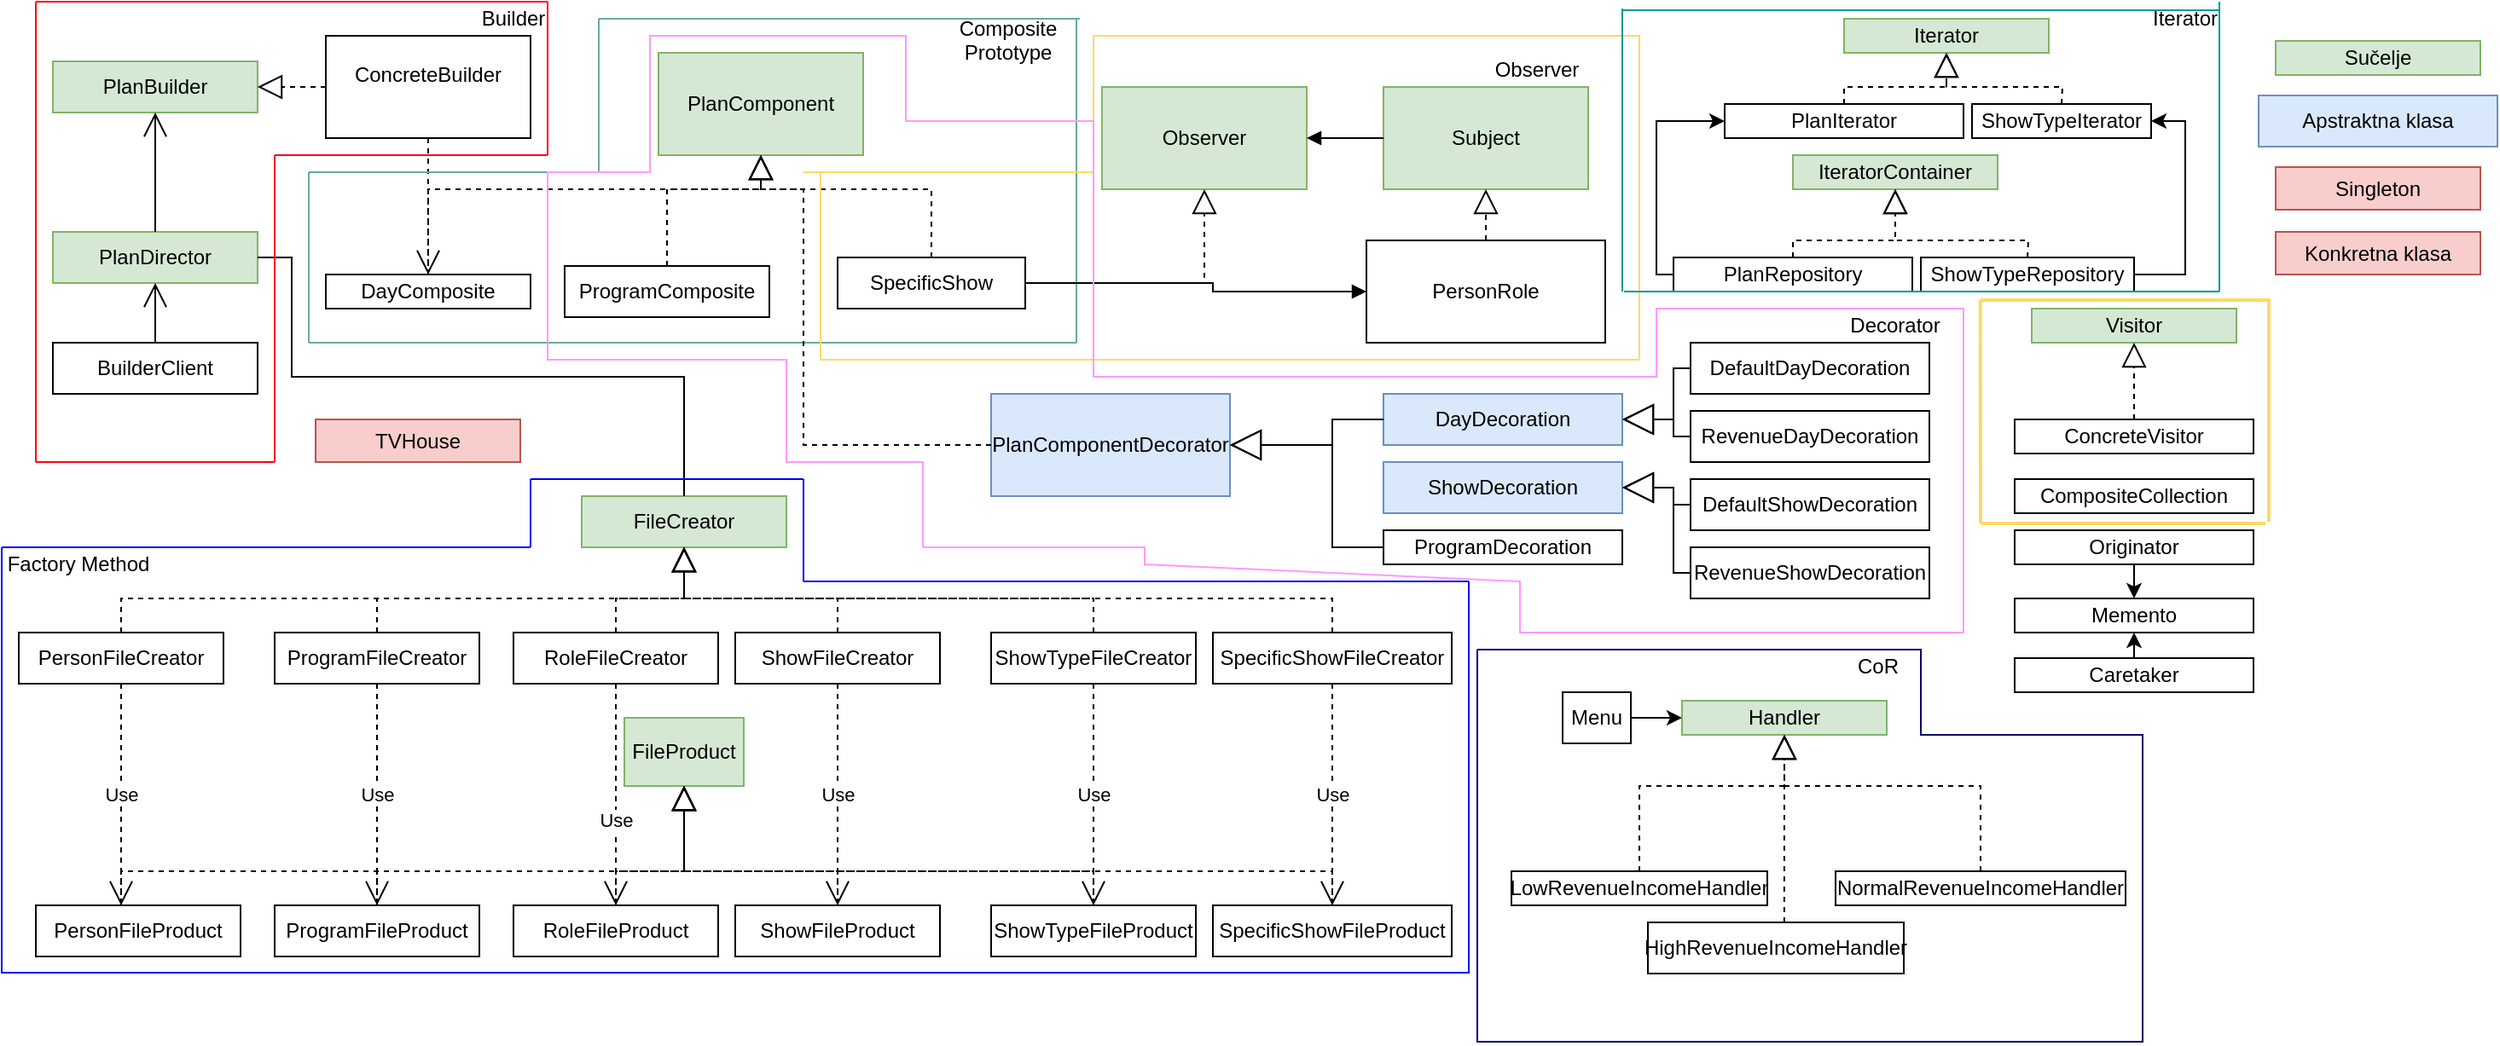 <mxfile version="12.5.3" type="device"><diagram id="Xxs_uy6eZamtgic9FRC5" name="Page-1"><mxGraphModel dx="2474" dy="880" grid="0" gridSize="10" guides="1" tooltips="1" connect="1" arrows="1" fold="1" page="1" pageScale="1" pageWidth="850" pageHeight="1100" math="0" shadow="0"><root><mxCell id="0"/><mxCell id="1" parent="0"/><mxCell id="ifY2whqs31UB8_NVqCSl-1" value="&lt;div&gt;PlanBuilder&lt;/div&gt;" style="rounded=0;whiteSpace=wrap;html=1;fillColor=#d5e8d4;strokeColor=#82b366;" vertex="1" parent="1"><mxGeometry x="10" y="35" width="120" height="30" as="geometry"/></mxCell><mxCell id="ifY2whqs31UB8_NVqCSl-4" value="&lt;div&gt;ConcreteBuilder&lt;/div&gt;&lt;div&gt;&lt;br&gt;&lt;/div&gt;" style="rounded=0;whiteSpace=wrap;html=1;" vertex="1" parent="1"><mxGeometry x="170" y="20" width="120" height="60" as="geometry"/></mxCell><mxCell id="ifY2whqs31UB8_NVqCSl-5" value="&lt;div&gt;DayComposite&lt;/div&gt;" style="rounded=0;whiteSpace=wrap;html=1;" vertex="1" parent="1"><mxGeometry x="170" y="160" width="120" height="20" as="geometry"/></mxCell><mxCell id="ifY2whqs31UB8_NVqCSl-6" value="&lt;div&gt;PlanDirector&lt;/div&gt;" style="rounded=0;whiteSpace=wrap;html=1;fillColor=#d5e8d4;strokeColor=#82b366;" vertex="1" parent="1"><mxGeometry x="10" y="135" width="120" height="30" as="geometry"/></mxCell><mxCell id="ifY2whqs31UB8_NVqCSl-9" value="" style="endArrow=block;dashed=1;endFill=0;endSize=12;html=1;entryX=1;entryY=0.5;entryDx=0;entryDy=0;exitX=0;exitY=0.5;exitDx=0;exitDy=0;" edge="1" parent="1" source="ifY2whqs31UB8_NVqCSl-4" target="ifY2whqs31UB8_NVqCSl-1"><mxGeometry width="160" relative="1" as="geometry"><mxPoint x="10" y="230" as="sourcePoint"/><mxPoint x="170" y="230" as="targetPoint"/></mxGeometry></mxCell><mxCell id="ifY2whqs31UB8_NVqCSl-12" value="" style="endArrow=open;endFill=1;endSize=12;html=1;exitX=0.5;exitY=0;exitDx=0;exitDy=0;entryX=0.5;entryY=1;entryDx=0;entryDy=0;" edge="1" parent="1" source="ifY2whqs31UB8_NVqCSl-6" target="ifY2whqs31UB8_NVqCSl-1"><mxGeometry width="160" relative="1" as="geometry"><mxPoint x="10" y="230" as="sourcePoint"/><mxPoint x="170" y="230" as="targetPoint"/></mxGeometry></mxCell><mxCell id="ifY2whqs31UB8_NVqCSl-13" value="&lt;div&gt;BuilderClient&lt;/div&gt;" style="rounded=0;whiteSpace=wrap;html=1;" vertex="1" parent="1"><mxGeometry x="10" y="200" width="120" height="30" as="geometry"/></mxCell><mxCell id="ifY2whqs31UB8_NVqCSl-14" value="" style="endArrow=open;endFill=1;endSize=12;html=1;exitX=0.5;exitY=0;exitDx=0;exitDy=0;entryX=0.5;entryY=1;entryDx=0;entryDy=0;" edge="1" parent="1" source="ifY2whqs31UB8_NVqCSl-13" target="ifY2whqs31UB8_NVqCSl-6"><mxGeometry width="160" relative="1" as="geometry"><mxPoint x="70" y="160" as="sourcePoint"/><mxPoint x="90" y="90" as="targetPoint"/></mxGeometry></mxCell><mxCell id="ifY2whqs31UB8_NVqCSl-15" value="&lt;div&gt;FileCreator&lt;/div&gt;" style="rounded=0;whiteSpace=wrap;html=1;fillColor=#d5e8d4;strokeColor=#82b366;" vertex="1" parent="1"><mxGeometry x="320" y="290" width="120" height="30" as="geometry"/></mxCell><mxCell id="ifY2whqs31UB8_NVqCSl-16" value="" style="endArrow=open;endSize=12;dashed=1;html=1;exitX=0.5;exitY=1;exitDx=0;exitDy=0;" edge="1" parent="1" source="ifY2whqs31UB8_NVqCSl-4" target="ifY2whqs31UB8_NVqCSl-5"><mxGeometry width="160" relative="1" as="geometry"><mxPoint x="20" y="370" as="sourcePoint"/><mxPoint x="180" y="370" as="targetPoint"/></mxGeometry></mxCell><mxCell id="ifY2whqs31UB8_NVqCSl-17" value="&lt;div&gt;FileProduct&lt;/div&gt;" style="rounded=0;whiteSpace=wrap;html=1;fillColor=#d5e8d4;strokeColor=#82b366;" vertex="1" parent="1"><mxGeometry x="345" y="420" width="70" height="40" as="geometry"/></mxCell><mxCell id="ifY2whqs31UB8_NVqCSl-18" value="&lt;div&gt;PersonFileCreator&lt;/div&gt;" style="rounded=0;whiteSpace=wrap;html=1;" vertex="1" parent="1"><mxGeometry x="-10" y="370" width="120" height="30" as="geometry"/></mxCell><mxCell id="ifY2whqs31UB8_NVqCSl-19" value="ShowFileCreator" style="rounded=0;whiteSpace=wrap;html=1;" vertex="1" parent="1"><mxGeometry x="410" y="370" width="120" height="30" as="geometry"/></mxCell><mxCell id="ifY2whqs31UB8_NVqCSl-21" value="&lt;div&gt;RoleFileCreator&lt;/div&gt;" style="rounded=0;whiteSpace=wrap;html=1;" vertex="1" parent="1"><mxGeometry x="280" y="370" width="120" height="30" as="geometry"/></mxCell><mxCell id="ifY2whqs31UB8_NVqCSl-22" value="&lt;div&gt;ProgramFileCreator&lt;/div&gt;" style="rounded=0;whiteSpace=wrap;html=1;" vertex="1" parent="1"><mxGeometry x="140" y="370" width="120" height="30" as="geometry"/></mxCell><mxCell id="ifY2whqs31UB8_NVqCSl-23" value="&lt;div&gt;ShowTypeFileCreator&lt;br&gt;&lt;/div&gt;" style="rounded=0;whiteSpace=wrap;html=1;" vertex="1" parent="1"><mxGeometry x="560" y="370" width="120" height="30" as="geometry"/></mxCell><mxCell id="ifY2whqs31UB8_NVqCSl-24" value="SpecificShowFileCreator" style="rounded=0;whiteSpace=wrap;html=1;" vertex="1" parent="1"><mxGeometry x="690" y="370" width="140" height="30" as="geometry"/></mxCell><mxCell id="ifY2whqs31UB8_NVqCSl-25" value="&lt;div&gt;PersonFileProduct&lt;/div&gt;" style="rounded=0;whiteSpace=wrap;html=1;" vertex="1" parent="1"><mxGeometry y="530" width="120" height="30" as="geometry"/></mxCell><mxCell id="ifY2whqs31UB8_NVqCSl-26" value="ShowFileProduct" style="rounded=0;whiteSpace=wrap;html=1;" vertex="1" parent="1"><mxGeometry x="410" y="530" width="120" height="30" as="geometry"/></mxCell><mxCell id="ifY2whqs31UB8_NVqCSl-27" value="RoleFileProduct" style="rounded=0;whiteSpace=wrap;html=1;" vertex="1" parent="1"><mxGeometry x="280" y="530" width="120" height="30" as="geometry"/></mxCell><mxCell id="ifY2whqs31UB8_NVqCSl-28" value="ProgramFileProduct" style="rounded=0;whiteSpace=wrap;html=1;" vertex="1" parent="1"><mxGeometry x="140" y="530" width="120" height="30" as="geometry"/></mxCell><mxCell id="ifY2whqs31UB8_NVqCSl-29" value="&lt;div&gt;ShowTypeFileProduct&lt;/div&gt;" style="rounded=0;whiteSpace=wrap;html=1;" vertex="1" parent="1"><mxGeometry x="560" y="530" width="120" height="30" as="geometry"/></mxCell><mxCell id="ifY2whqs31UB8_NVqCSl-30" value="SpecificShowFileProduct" style="rounded=0;whiteSpace=wrap;html=1;" vertex="1" parent="1"><mxGeometry x="690" y="530" width="140" height="30" as="geometry"/></mxCell><mxCell id="ifY2whqs31UB8_NVqCSl-31" value="" style="endArrow=block;dashed=1;endFill=0;endSize=12;html=1;entryX=0.5;entryY=1;entryDx=0;entryDy=0;exitX=0.5;exitY=0;exitDx=0;exitDy=0;rounded=0;" edge="1" parent="1" source="ifY2whqs31UB8_NVqCSl-21" target="ifY2whqs31UB8_NVqCSl-15"><mxGeometry width="160" relative="1" as="geometry"><mxPoint x="180" y="60" as="sourcePoint"/><mxPoint x="150" y="60" as="targetPoint"/><Array as="points"><mxPoint x="340" y="350"/><mxPoint x="380" y="350"/></Array></mxGeometry></mxCell><mxCell id="ifY2whqs31UB8_NVqCSl-32" value="" style="endArrow=block;dashed=1;endFill=0;endSize=12;html=1;entryX=0.5;entryY=1;entryDx=0;entryDy=0;exitX=0.5;exitY=0;exitDx=0;exitDy=0;rounded=0;" edge="1" parent="1" source="ifY2whqs31UB8_NVqCSl-19" target="ifY2whqs31UB8_NVqCSl-15"><mxGeometry width="160" relative="1" as="geometry"><mxPoint x="350" y="370" as="sourcePoint"/><mxPoint x="390" y="330" as="targetPoint"/><Array as="points"><mxPoint x="470" y="350"/><mxPoint x="380" y="350"/></Array></mxGeometry></mxCell><mxCell id="ifY2whqs31UB8_NVqCSl-34" value="" style="endArrow=block;dashed=1;endFill=0;endSize=12;html=1;entryX=0.5;entryY=1;entryDx=0;entryDy=0;rounded=0;exitX=0.5;exitY=0;exitDx=0;exitDy=0;" edge="1" parent="1" source="ifY2whqs31UB8_NVqCSl-23" target="ifY2whqs31UB8_NVqCSl-15"><mxGeometry width="160" relative="1" as="geometry"><mxPoint x="620" y="310" as="sourcePoint"/><mxPoint x="410" y="350" as="targetPoint"/><Array as="points"><mxPoint x="620" y="350"/><mxPoint x="380" y="350"/></Array></mxGeometry></mxCell><mxCell id="ifY2whqs31UB8_NVqCSl-35" value="" style="endArrow=block;dashed=1;endFill=0;endSize=12;html=1;exitX=0.5;exitY=0;exitDx=0;exitDy=0;rounded=0;" edge="1" parent="1" source="ifY2whqs31UB8_NVqCSl-24"><mxGeometry width="160" relative="1" as="geometry"><mxPoint x="380" y="400" as="sourcePoint"/><mxPoint x="380" y="320" as="targetPoint"/><Array as="points"><mxPoint x="760" y="350"/><mxPoint x="380" y="350"/></Array></mxGeometry></mxCell><mxCell id="ifY2whqs31UB8_NVqCSl-36" value="" style="endArrow=block;dashed=1;endFill=0;endSize=12;html=1;exitX=0.5;exitY=0;exitDx=0;exitDy=0;rounded=0;" edge="1" parent="1" source="ifY2whqs31UB8_NVqCSl-22"><mxGeometry width="160" relative="1" as="geometry"><mxPoint x="390" y="410" as="sourcePoint"/><mxPoint x="380" y="320" as="targetPoint"/><Array as="points"><mxPoint x="200" y="350"/><mxPoint x="380" y="350"/></Array></mxGeometry></mxCell><mxCell id="ifY2whqs31UB8_NVqCSl-38" value="" style="endArrow=block;dashed=1;endFill=0;endSize=12;html=1;exitX=0.5;exitY=0;exitDx=0;exitDy=0;rounded=0;" edge="1" parent="1" source="ifY2whqs31UB8_NVqCSl-18"><mxGeometry width="160" relative="1" as="geometry"><mxPoint x="410" y="430" as="sourcePoint"/><mxPoint x="380" y="320" as="targetPoint"/><Array as="points"><mxPoint x="50" y="350"/><mxPoint x="380" y="350"/></Array></mxGeometry></mxCell><mxCell id="ifY2whqs31UB8_NVqCSl-40" value="" style="endArrow=block;dashed=1;endFill=0;endSize=12;html=1;entryX=0.5;entryY=1;entryDx=0;entryDy=0;exitX=0.5;exitY=0;exitDx=0;exitDy=0;rounded=0;" edge="1" parent="1" source="ifY2whqs31UB8_NVqCSl-27" target="ifY2whqs31UB8_NVqCSl-17"><mxGeometry width="160" relative="1" as="geometry"><mxPoint x="430" y="410" as="sourcePoint"/><mxPoint x="470" y="370" as="targetPoint"/><Array as="points"><mxPoint x="340" y="510"/><mxPoint x="380" y="510"/></Array></mxGeometry></mxCell><mxCell id="ifY2whqs31UB8_NVqCSl-41" value="" style="endArrow=block;dashed=1;endFill=0;endSize=12;html=1;entryX=0.5;entryY=1;entryDx=0;entryDy=0;exitX=0.5;exitY=0;exitDx=0;exitDy=0;rounded=0;" edge="1" parent="1" source="ifY2whqs31UB8_NVqCSl-26" target="ifY2whqs31UB8_NVqCSl-17"><mxGeometry width="160" relative="1" as="geometry"><mxPoint x="350" y="540" as="sourcePoint"/><mxPoint x="390" y="490" as="targetPoint"/><Array as="points"><mxPoint x="470" y="510"/><mxPoint x="380" y="510"/></Array></mxGeometry></mxCell><mxCell id="ifY2whqs31UB8_NVqCSl-42" value="" style="endArrow=block;dashed=1;endFill=0;endSize=12;html=1;exitX=0.5;exitY=0;exitDx=0;exitDy=0;rounded=0;" edge="1" parent="1" source="ifY2whqs31UB8_NVqCSl-29"><mxGeometry width="160" relative="1" as="geometry"><mxPoint x="480" y="540" as="sourcePoint"/><mxPoint x="380" y="460" as="targetPoint"/><Array as="points"><mxPoint x="620" y="510"/><mxPoint x="380" y="510"/></Array></mxGeometry></mxCell><mxCell id="ifY2whqs31UB8_NVqCSl-43" value="" style="endArrow=block;dashed=1;endFill=0;endSize=12;html=1;entryX=0.5;entryY=1;entryDx=0;entryDy=0;exitX=0.5;exitY=0;exitDx=0;exitDy=0;rounded=0;" edge="1" parent="1" source="ifY2whqs31UB8_NVqCSl-30" target="ifY2whqs31UB8_NVqCSl-17"><mxGeometry width="160" relative="1" as="geometry"><mxPoint x="490" y="550" as="sourcePoint"/><mxPoint x="400" y="500" as="targetPoint"/><Array as="points"><mxPoint x="760" y="510"/><mxPoint x="380" y="510"/></Array></mxGeometry></mxCell><mxCell id="ifY2whqs31UB8_NVqCSl-44" value="" style="endArrow=block;dashed=1;endFill=0;endSize=12;html=1;exitX=0.5;exitY=0;exitDx=0;exitDy=0;rounded=0;" edge="1" parent="1" source="ifY2whqs31UB8_NVqCSl-28"><mxGeometry width="160" relative="1" as="geometry"><mxPoint x="500" y="560" as="sourcePoint"/><mxPoint x="380" y="460" as="targetPoint"/><Array as="points"><mxPoint x="200" y="510"/><mxPoint x="380" y="510"/></Array></mxGeometry></mxCell><mxCell id="ifY2whqs31UB8_NVqCSl-45" value="" style="endArrow=block;dashed=1;endFill=0;endSize=12;html=1;entryX=0.5;entryY=1;entryDx=0;entryDy=0;exitX=0.5;exitY=0;exitDx=0;exitDy=0;rounded=0;" edge="1" parent="1" target="ifY2whqs31UB8_NVqCSl-17"><mxGeometry width="160" relative="1" as="geometry"><mxPoint x="50" y="530" as="sourcePoint"/><mxPoint x="420" y="520" as="targetPoint"/><Array as="points"><mxPoint x="50" y="510"/><mxPoint x="380" y="510"/></Array></mxGeometry></mxCell><mxCell id="ifY2whqs31UB8_NVqCSl-46" value="Use" style="endArrow=open;endSize=12;dashed=1;html=1;exitX=0.5;exitY=1;exitDx=0;exitDy=0;" edge="1" parent="1" source="ifY2whqs31UB8_NVqCSl-18"><mxGeometry width="160" relative="1" as="geometry"><mxPoint x="240" y="100" as="sourcePoint"/><mxPoint x="50" y="530" as="targetPoint"/></mxGeometry></mxCell><mxCell id="ifY2whqs31UB8_NVqCSl-47" value="Use" style="endArrow=open;endSize=12;dashed=1;html=1;exitX=0.5;exitY=1;exitDx=0;exitDy=0;entryX=0.5;entryY=0;entryDx=0;entryDy=0;" edge="1" parent="1" source="ifY2whqs31UB8_NVqCSl-22" target="ifY2whqs31UB8_NVqCSl-28"><mxGeometry width="160" relative="1" as="geometry"><mxPoint x="120" y="430" as="sourcePoint"/><mxPoint x="120" y="580" as="targetPoint"/></mxGeometry></mxCell><mxCell id="ifY2whqs31UB8_NVqCSl-48" value="Use" style="endArrow=open;endSize=12;dashed=1;html=1;exitX=0.5;exitY=1;exitDx=0;exitDy=0;" edge="1" parent="1" source="ifY2whqs31UB8_NVqCSl-19" target="ifY2whqs31UB8_NVqCSl-26"><mxGeometry width="160" relative="1" as="geometry"><mxPoint x="70" y="450" as="sourcePoint"/><mxPoint x="70" y="600" as="targetPoint"/></mxGeometry></mxCell><mxCell id="ifY2whqs31UB8_NVqCSl-49" value="Use" style="endArrow=open;endSize=12;dashed=1;html=1;exitX=0.5;exitY=1;exitDx=0;exitDy=0;" edge="1" parent="1" source="ifY2whqs31UB8_NVqCSl-23" target="ifY2whqs31UB8_NVqCSl-29"><mxGeometry width="160" relative="1" as="geometry"><mxPoint x="80" y="460" as="sourcePoint"/><mxPoint x="80" y="610" as="targetPoint"/></mxGeometry></mxCell><mxCell id="ifY2whqs31UB8_NVqCSl-50" value="Use" style="endArrow=open;endSize=12;dashed=1;html=1;exitX=0.5;exitY=1;exitDx=0;exitDy=0;" edge="1" parent="1" source="ifY2whqs31UB8_NVqCSl-24" target="ifY2whqs31UB8_NVqCSl-30"><mxGeometry width="160" relative="1" as="geometry"><mxPoint x="90" y="470" as="sourcePoint"/><mxPoint x="90" y="620" as="targetPoint"/></mxGeometry></mxCell><mxCell id="ifY2whqs31UB8_NVqCSl-51" value="Use" style="endArrow=open;endSize=12;dashed=1;html=1;exitX=0.5;exitY=1;exitDx=0;exitDy=0;rounded=0;" edge="1" parent="1" source="ifY2whqs31UB8_NVqCSl-21"><mxGeometry x="0.231" width="160" relative="1" as="geometry"><mxPoint x="100" y="480" as="sourcePoint"/><mxPoint x="340" y="530" as="targetPoint"/><Array as="points"><mxPoint x="340" y="460"/></Array><mxPoint as="offset"/></mxGeometry></mxCell><mxCell id="ifY2whqs31UB8_NVqCSl-52" value="" style="endArrow=none;html=1;edgeStyle=orthogonalEdgeStyle;entryX=0.5;entryY=0;entryDx=0;entryDy=0;exitX=1;exitY=0.5;exitDx=0;exitDy=0;rounded=0;" edge="1" parent="1" source="ifY2whqs31UB8_NVqCSl-6" target="ifY2whqs31UB8_NVqCSl-15"><mxGeometry relative="1" as="geometry"><mxPoint x="-10" y="650" as="sourcePoint"/><mxPoint x="150" y="650" as="targetPoint"/><Array as="points"><mxPoint x="150" y="150"/><mxPoint x="150" y="220"/><mxPoint x="380" y="220"/></Array></mxGeometry></mxCell><mxCell id="ifY2whqs31UB8_NVqCSl-55" value="TVHouse" style="rounded=0;whiteSpace=wrap;html=1;fillColor=#f8cecc;strokeColor=#b85450;" vertex="1" parent="1"><mxGeometry x="164" y="245" width="120" height="25" as="geometry"/></mxCell><mxCell id="ifY2whqs31UB8_NVqCSl-57" value="IteratorContainer" style="rounded=0;whiteSpace=wrap;html=1;fillColor=#d5e8d4;strokeColor=#82b366;" vertex="1" parent="1"><mxGeometry x="1030" y="90" width="120" height="20" as="geometry"/></mxCell><mxCell id="ifY2whqs31UB8_NVqCSl-58" value="PlanRepository" style="rounded=0;whiteSpace=wrap;html=1;" vertex="1" parent="1"><mxGeometry x="960" y="150" width="140" height="20" as="geometry"/></mxCell><mxCell id="ifY2whqs31UB8_NVqCSl-59" value="ShowTypeRepository" style="rounded=0;whiteSpace=wrap;html=1;" vertex="1" parent="1"><mxGeometry x="1105" y="150" width="125" height="20" as="geometry"/></mxCell><mxCell id="ifY2whqs31UB8_NVqCSl-63" value="PlanComponent" style="rounded=0;whiteSpace=wrap;html=1;fillColor=#d5e8d4;strokeColor=#82b366;" vertex="1" parent="1"><mxGeometry x="365" y="30" width="120" height="60" as="geometry"/></mxCell><mxCell id="ifY2whqs31UB8_NVqCSl-64" value="ProgramComposite" style="rounded=0;whiteSpace=wrap;html=1;" vertex="1" parent="1"><mxGeometry x="310" y="155" width="120" height="30" as="geometry"/></mxCell><mxCell id="ifY2whqs31UB8_NVqCSl-65" value="SpecificShow" style="rounded=0;whiteSpace=wrap;html=1;" vertex="1" parent="1"><mxGeometry x="470" y="150" width="110" height="30" as="geometry"/></mxCell><mxCell id="ifY2whqs31UB8_NVqCSl-67" value="" style="endArrow=none;html=1;strokeColor=#67AB9F;" edge="1" parent="1"><mxGeometry width="50" height="50" relative="1" as="geometry"><mxPoint x="330" y="100" as="sourcePoint"/><mxPoint x="330" y="10" as="targetPoint"/></mxGeometry></mxCell><mxCell id="ifY2whqs31UB8_NVqCSl-68" value="" style="endArrow=none;html=1;strokeColor=#67AB9F;" edge="1" parent="1"><mxGeometry width="50" height="50" relative="1" as="geometry"><mxPoint x="160" y="100" as="sourcePoint"/><mxPoint x="330" y="100" as="targetPoint"/></mxGeometry></mxCell><mxCell id="ifY2whqs31UB8_NVqCSl-69" value="" style="endArrow=none;html=1;strokeColor=#67AB9F;" edge="1" parent="1"><mxGeometry width="50" height="50" relative="1" as="geometry"><mxPoint x="160" y="100" as="sourcePoint"/><mxPoint x="160" y="200" as="targetPoint"/></mxGeometry></mxCell><mxCell id="ifY2whqs31UB8_NVqCSl-70" value="" style="endArrow=none;html=1;strokeColor=#67AB9F;" edge="1" parent="1"><mxGeometry width="50" height="50" relative="1" as="geometry"><mxPoint x="160" y="200" as="sourcePoint"/><mxPoint x="610" y="200" as="targetPoint"/></mxGeometry></mxCell><mxCell id="ifY2whqs31UB8_NVqCSl-73" value="" style="endArrow=none;html=1;strokeColor=#67AB9F;" edge="1" parent="1"><mxGeometry width="50" height="50" relative="1" as="geometry"><mxPoint x="612" y="10" as="sourcePoint"/><mxPoint x="330" y="10" as="targetPoint"/></mxGeometry></mxCell><mxCell id="ifY2whqs31UB8_NVqCSl-74" value="" style="endArrow=none;html=1;strokeColor=#67AB9F;" edge="1" parent="1"><mxGeometry width="50" height="50" relative="1" as="geometry"><mxPoint x="610" y="200" as="sourcePoint"/><mxPoint x="610" y="10" as="targetPoint"/><Array as="points"><mxPoint x="610" y="110"/></Array></mxGeometry></mxCell><mxCell id="ifY2whqs31UB8_NVqCSl-76" value="" style="endArrow=block;dashed=1;endFill=0;endSize=12;html=1;exitX=0.5;exitY=0;exitDx=0;exitDy=0;rounded=0;entryX=0.5;entryY=1;entryDx=0;entryDy=0;" edge="1" parent="1" source="ifY2whqs31UB8_NVqCSl-64" target="ifY2whqs31UB8_NVqCSl-63"><mxGeometry width="160" relative="1" as="geometry"><mxPoint x="60" y="370" as="sourcePoint"/><mxPoint x="390" y="330" as="targetPoint"/><Array as="points"><mxPoint x="370" y="110"/><mxPoint x="425" y="110"/></Array></mxGeometry></mxCell><mxCell id="ifY2whqs31UB8_NVqCSl-77" value="" style="endArrow=block;dashed=1;endFill=0;endSize=12;html=1;rounded=0;entryX=0.5;entryY=1;entryDx=0;entryDy=0;" edge="1" parent="1" target="ifY2whqs31UB8_NVqCSl-63"><mxGeometry width="160" relative="1" as="geometry"><mxPoint x="525" y="150" as="sourcePoint"/><mxPoint x="435" y="100" as="targetPoint"/><Array as="points"><mxPoint x="525" y="110"/><mxPoint x="425" y="110"/></Array></mxGeometry></mxCell><mxCell id="ifY2whqs31UB8_NVqCSl-79" value="" style="endArrow=block;dashed=1;endFill=0;endSize=12;html=1;exitX=0.5;exitY=0;exitDx=0;exitDy=0;rounded=0;entryX=0.5;entryY=1;entryDx=0;entryDy=0;" edge="1" parent="1" source="ifY2whqs31UB8_NVqCSl-5" target="ifY2whqs31UB8_NVqCSl-63"><mxGeometry width="160" relative="1" as="geometry"><mxPoint x="390" y="140" as="sourcePoint"/><mxPoint x="445" y="110" as="targetPoint"/><Array as="points"><mxPoint x="230" y="110"/><mxPoint x="425" y="110"/></Array></mxGeometry></mxCell><mxCell id="ifY2whqs31UB8_NVqCSl-80" value="" style="endArrow=none;html=1;strokeColor=#0000FF;" edge="1" parent="1"><mxGeometry width="50" height="50" relative="1" as="geometry"><mxPoint x="-20" y="570" as="sourcePoint"/><mxPoint x="-20" y="320" as="targetPoint"/></mxGeometry></mxCell><mxCell id="ifY2whqs31UB8_NVqCSl-81" value="" style="endArrow=none;html=1;strokeColor=#0000FF;" edge="1" parent="1"><mxGeometry width="50" height="50" relative="1" as="geometry"><mxPoint x="-20" y="569.5" as="sourcePoint"/><mxPoint x="840" y="569.5" as="targetPoint"/></mxGeometry></mxCell><mxCell id="ifY2whqs31UB8_NVqCSl-82" value="" style="endArrow=none;html=1;strokeColor=#0000FF;" edge="1" parent="1"><mxGeometry width="50" height="50" relative="1" as="geometry"><mxPoint x="840" y="340" as="sourcePoint"/><mxPoint x="840" y="570" as="targetPoint"/></mxGeometry></mxCell><mxCell id="ifY2whqs31UB8_NVqCSl-83" value="" style="endArrow=none;html=1;strokeColor=#0000FF;" edge="1" parent="1"><mxGeometry width="50" height="50" relative="1" as="geometry"><mxPoint x="450" y="340" as="sourcePoint"/><mxPoint x="840" y="340" as="targetPoint"/></mxGeometry></mxCell><mxCell id="ifY2whqs31UB8_NVqCSl-85" value="" style="endArrow=none;html=1;strokeColor=#0000FF;" edge="1" parent="1"><mxGeometry width="50" height="50" relative="1" as="geometry"><mxPoint x="450" y="280" as="sourcePoint"/><mxPoint x="450" y="340" as="targetPoint"/></mxGeometry></mxCell><mxCell id="ifY2whqs31UB8_NVqCSl-86" value="" style="endArrow=none;html=1;strokeColor=#0000FF;" edge="1" parent="1"><mxGeometry width="50" height="50" relative="1" as="geometry"><mxPoint x="290" y="280" as="sourcePoint"/><mxPoint x="450" y="280" as="targetPoint"/><Array as="points"/></mxGeometry></mxCell><mxCell id="ifY2whqs31UB8_NVqCSl-87" value="" style="endArrow=none;html=1;strokeColor=#0000FF;" edge="1" parent="1"><mxGeometry width="50" height="50" relative="1" as="geometry"><mxPoint x="290" y="320" as="sourcePoint"/><mxPoint x="290" y="280" as="targetPoint"/></mxGeometry></mxCell><mxCell id="ifY2whqs31UB8_NVqCSl-88" value="" style="endArrow=none;html=1;strokeColor=#0000FF;" edge="1" parent="1"><mxGeometry width="50" height="50" relative="1" as="geometry"><mxPoint x="290" y="320" as="sourcePoint"/><mxPoint x="-20" y="320" as="targetPoint"/></mxGeometry></mxCell><mxCell id="ifY2whqs31UB8_NVqCSl-89" value="Factory Method" style="text;html=1;strokeColor=none;fillColor=none;align=center;verticalAlign=middle;whiteSpace=wrap;rounded=0;" vertex="1" parent="1"><mxGeometry x="-20" y="320" width="90" height="20" as="geometry"/></mxCell><mxCell id="ifY2whqs31UB8_NVqCSl-90" value="" style="endArrow=none;html=1;strokeColor=#FF0011;" edge="1" parent="1"><mxGeometry width="50" height="50" relative="1" as="geometry"><mxPoint x="300" y="90" as="sourcePoint"/><mxPoint x="300" as="targetPoint"/></mxGeometry></mxCell><mxCell id="ifY2whqs31UB8_NVqCSl-91" value="" style="endArrow=none;html=1;strokeColor=#FF0011;" edge="1" parent="1"><mxGeometry width="50" height="50" relative="1" as="geometry"><mxPoint as="sourcePoint"/><mxPoint x="300" as="targetPoint"/></mxGeometry></mxCell><mxCell id="ifY2whqs31UB8_NVqCSl-92" value="" style="endArrow=none;html=1;strokeColor=#FF0011;" edge="1" parent="1"><mxGeometry width="50" height="50" relative="1" as="geometry"><mxPoint y="270" as="sourcePoint"/><mxPoint as="targetPoint"/></mxGeometry></mxCell><mxCell id="ifY2whqs31UB8_NVqCSl-93" value="" style="endArrow=none;html=1;strokeColor=#FF0011;" edge="1" parent="1"><mxGeometry width="50" height="50" relative="1" as="geometry"><mxPoint x="140" y="270" as="sourcePoint"/><mxPoint y="270" as="targetPoint"/></mxGeometry></mxCell><mxCell id="ifY2whqs31UB8_NVqCSl-94" value="" style="endArrow=none;html=1;strokeColor=#FF0011;" edge="1" parent="1"><mxGeometry width="50" height="50" relative="1" as="geometry"><mxPoint x="140" y="90" as="sourcePoint"/><mxPoint x="300" y="90" as="targetPoint"/></mxGeometry></mxCell><mxCell id="ifY2whqs31UB8_NVqCSl-95" value="" style="endArrow=none;html=1;strokeColor=#FF0011;" edge="1" parent="1"><mxGeometry width="50" height="50" relative="1" as="geometry"><mxPoint x="140" y="270" as="sourcePoint"/><mxPoint x="140" y="90" as="targetPoint"/></mxGeometry></mxCell><mxCell id="ifY2whqs31UB8_NVqCSl-96" value="Builder" style="text;html=1;strokeColor=none;fillColor=none;align=center;verticalAlign=middle;whiteSpace=wrap;rounded=0;" vertex="1" parent="1"><mxGeometry x="260" width="40" height="20" as="geometry"/></mxCell><mxCell id="ifY2whqs31UB8_NVqCSl-98" value="Observer" style="rounded=0;whiteSpace=wrap;html=1;fillColor=#d5e8d4;strokeColor=#82b366;" vertex="1" parent="1"><mxGeometry x="625" y="50" width="120" height="60" as="geometry"/></mxCell><mxCell id="ifY2whqs31UB8_NVqCSl-99" value="Subject" style="rounded=0;whiteSpace=wrap;html=1;fillColor=#d5e8d4;strokeColor=#82b366;" vertex="1" parent="1"><mxGeometry x="790" y="50" width="120" height="60" as="geometry"/></mxCell><mxCell id="ifY2whqs31UB8_NVqCSl-100" value="PersonRole" style="rounded=0;whiteSpace=wrap;html=1;" vertex="1" parent="1"><mxGeometry x="780" y="140" width="140" height="60" as="geometry"/></mxCell><mxCell id="ifY2whqs31UB8_NVqCSl-101" value="" style="endArrow=block;dashed=1;endFill=0;endSize=12;html=1;exitX=0.5;exitY=0;exitDx=0;exitDy=0;rounded=0;entryX=0.5;entryY=1;entryDx=0;entryDy=0;" edge="1" parent="1" source="ifY2whqs31UB8_NVqCSl-100" target="ifY2whqs31UB8_NVqCSl-99"><mxGeometry width="160" relative="1" as="geometry"><mxPoint x="970" y="280" as="sourcePoint"/><mxPoint x="900" y="230" as="targetPoint"/><Array as="points"/></mxGeometry></mxCell><mxCell id="ifY2whqs31UB8_NVqCSl-102" value="" style="endArrow=block;dashed=1;endFill=0;endSize=12;html=1;rounded=0;entryX=0.5;entryY=1;entryDx=0;entryDy=0;exitX=1;exitY=0.5;exitDx=0;exitDy=0;" edge="1" parent="1" source="ifY2whqs31UB8_NVqCSl-65" target="ifY2whqs31UB8_NVqCSl-98"><mxGeometry width="160" relative="1" as="geometry"><mxPoint x="600" y="165" as="sourcePoint"/><mxPoint x="970" y="150" as="targetPoint"/><Array as="points"><mxPoint x="685" y="165"/></Array></mxGeometry></mxCell><mxCell id="ifY2whqs31UB8_NVqCSl-105" value="" style="endArrow=block;endFill=1;html=1;edgeStyle=orthogonalEdgeStyle;align=left;verticalAlign=top;strokeColor=#000000;entryX=1;entryY=0.5;entryDx=0;entryDy=0;rounded=0;exitX=0;exitY=0.5;exitDx=0;exitDy=0;" edge="1" parent="1" source="ifY2whqs31UB8_NVqCSl-99" target="ifY2whqs31UB8_NVqCSl-98"><mxGeometry x="-1" relative="1" as="geometry"><mxPoint x="760" y="250" as="sourcePoint"/><mxPoint x="140" y="670" as="targetPoint"/></mxGeometry></mxCell><mxCell id="ifY2whqs31UB8_NVqCSl-107" value="" style="endArrow=block;endFill=1;html=1;edgeStyle=orthogonalEdgeStyle;align=left;verticalAlign=top;strokeColor=#000000;entryX=0;entryY=0.5;entryDx=0;entryDy=0;rounded=0;exitX=1;exitY=0.5;exitDx=0;exitDy=0;" edge="1" parent="1" source="ifY2whqs31UB8_NVqCSl-65" target="ifY2whqs31UB8_NVqCSl-100"><mxGeometry x="-1" relative="1" as="geometry"><mxPoint x="602" y="150" as="sourcePoint"/><mxPoint x="755" y="90" as="targetPoint"/><Array as="points"><mxPoint x="690" y="165"/><mxPoint x="690" y="170"/></Array></mxGeometry></mxCell><mxCell id="ifY2whqs31UB8_NVqCSl-108" value="" style="endArrow=none;html=1;strokeColor=#FFD966;rounded=0;" edge="1" parent="1"><mxGeometry width="50" height="50" relative="1" as="geometry"><mxPoint x="620" y="210" as="sourcePoint"/><mxPoint x="940" y="210" as="targetPoint"/><Array as="points"><mxPoint x="720" y="210"/></Array></mxGeometry></mxCell><mxCell id="ifY2whqs31UB8_NVqCSl-109" value="" style="endArrow=none;html=1;strokeColor=#FFD966;rounded=0;" edge="1" parent="1"><mxGeometry width="50" height="50" relative="1" as="geometry"><mxPoint x="460" y="100" as="sourcePoint"/><mxPoint x="620" y="210" as="targetPoint"/><Array as="points"><mxPoint x="460" y="160"/><mxPoint x="460" y="210"/></Array></mxGeometry></mxCell><mxCell id="ifY2whqs31UB8_NVqCSl-110" value="" style="endArrow=none;html=1;strokeColor=#FFD966;rounded=0;" edge="1" parent="1"><mxGeometry width="50" height="50" relative="1" as="geometry"><mxPoint x="450" y="100" as="sourcePoint"/><mxPoint x="940" y="210" as="targetPoint"/><Array as="points"><mxPoint x="620" y="100"/><mxPoint x="620" y="20"/><mxPoint x="940" y="20"/></Array></mxGeometry></mxCell><mxCell id="ifY2whqs31UB8_NVqCSl-111" value="Iterator" style="text;html=1;strokeColor=none;fillColor=none;align=center;verticalAlign=middle;whiteSpace=wrap;rounded=0;" vertex="1" parent="1"><mxGeometry x="1190" width="140" height="20" as="geometry"/></mxCell><mxCell id="ifY2whqs31UB8_NVqCSl-112" value="PlanComponentDecorator" style="rounded=0;whiteSpace=wrap;html=1;fillColor=#dae8fc;strokeColor=#6c8ebf;" vertex="1" parent="1"><mxGeometry x="560" y="230" width="140" height="60" as="geometry"/></mxCell><mxCell id="ifY2whqs31UB8_NVqCSl-113" value="" style="endArrow=block;dashed=1;endFill=0;endSize=12;html=1;exitX=0;exitY=0.5;exitDx=0;exitDy=0;rounded=0;entryX=0.5;entryY=1;entryDx=0;entryDy=0;" edge="1" parent="1" source="ifY2whqs31UB8_NVqCSl-112" target="ifY2whqs31UB8_NVqCSl-63"><mxGeometry width="160" relative="1" as="geometry"><mxPoint x="240.0" y="130" as="sourcePoint"/><mxPoint x="435" y="100" as="targetPoint"/><Array as="points"><mxPoint x="450" y="260"/><mxPoint x="450" y="110"/><mxPoint x="440" y="110"/><mxPoint x="425" y="110"/></Array></mxGeometry></mxCell><mxCell id="ifY2whqs31UB8_NVqCSl-114" value="DayDecoration" style="rounded=0;whiteSpace=wrap;html=1;fillColor=#dae8fc;strokeColor=#6c8ebf;" vertex="1" parent="1"><mxGeometry x="790" y="230" width="140" height="30" as="geometry"/></mxCell><mxCell id="ifY2whqs31UB8_NVqCSl-115" value="" style="endArrow=block;endSize=16;endFill=0;html=1;strokeColor=#000000;exitX=0;exitY=0.5;exitDx=0;exitDy=0;entryX=1;entryY=0.5;entryDx=0;entryDy=0;rounded=0;" edge="1" parent="1" source="ifY2whqs31UB8_NVqCSl-114" target="ifY2whqs31UB8_NVqCSl-112"><mxGeometry width="160" relative="1" as="geometry"><mxPoint x="520" y="680" as="sourcePoint"/><mxPoint x="740" y="320" as="targetPoint"/><Array as="points"><mxPoint x="760" y="245"/><mxPoint x="760" y="260"/></Array></mxGeometry></mxCell><mxCell id="ifY2whqs31UB8_NVqCSl-116" value="DefaultDayDecoration" style="rounded=0;whiteSpace=wrap;html=1;" vertex="1" parent="1"><mxGeometry x="970" y="200" width="140" height="30" as="geometry"/></mxCell><mxCell id="ifY2whqs31UB8_NVqCSl-121" value="&lt;div&gt;ProgramDecoration&lt;/div&gt;" style="rounded=0;whiteSpace=wrap;html=1;" vertex="1" parent="1"><mxGeometry x="790" y="310" width="140" height="20" as="geometry"/></mxCell><mxCell id="ifY2whqs31UB8_NVqCSl-124" value="" style="endArrow=block;endSize=16;endFill=0;html=1;strokeColor=#000000;exitX=0;exitY=0.5;exitDx=0;exitDy=0;rounded=0;entryX=1;entryY=0.5;entryDx=0;entryDy=0;" edge="1" parent="1" source="ifY2whqs31UB8_NVqCSl-121" target="ifY2whqs31UB8_NVqCSl-112"><mxGeometry width="160" relative="1" as="geometry"><mxPoint x="800" y="295" as="sourcePoint"/><mxPoint x="710" y="270" as="targetPoint"/><Array as="points"><mxPoint x="760" y="320"/><mxPoint x="760" y="260"/></Array></mxGeometry></mxCell><mxCell id="ifY2whqs31UB8_NVqCSl-125" value="&lt;div&gt;ShowDecoration&lt;/div&gt;" style="rounded=0;whiteSpace=wrap;html=1;fillColor=#dae8fc;strokeColor=#6c8ebf;" vertex="1" parent="1"><mxGeometry x="790" y="270" width="140" height="30" as="geometry"/></mxCell><mxCell id="ifY2whqs31UB8_NVqCSl-126" value="DefaultShowDecoration" style="rounded=0;whiteSpace=wrap;html=1;" vertex="1" parent="1"><mxGeometry x="970" y="280" width="140" height="30" as="geometry"/></mxCell><mxCell id="ifY2whqs31UB8_NVqCSl-127" value="" style="endArrow=block;endSize=16;endFill=0;html=1;strokeColor=#000000;exitX=0;exitY=0.5;exitDx=0;exitDy=0;rounded=0;entryX=1;entryY=0.5;entryDx=0;entryDy=0;" edge="1" parent="1" source="ifY2whqs31UB8_NVqCSl-116" target="ifY2whqs31UB8_NVqCSl-114"><mxGeometry width="160" relative="1" as="geometry"><mxPoint x="1030" y="232.5" as="sourcePoint"/><mxPoint x="940" y="247.5" as="targetPoint"/><Array as="points"><mxPoint x="960" y="215"/><mxPoint x="960" y="245"/></Array></mxGeometry></mxCell><mxCell id="ifY2whqs31UB8_NVqCSl-128" value="" style="endArrow=block;endSize=16;endFill=0;html=1;strokeColor=#000000;exitX=0;exitY=0.5;exitDx=0;exitDy=0;rounded=0;entryX=1;entryY=0.5;entryDx=0;entryDy=0;" edge="1" parent="1" source="ifY2whqs31UB8_NVqCSl-126" target="ifY2whqs31UB8_NVqCSl-125"><mxGeometry width="160" relative="1" as="geometry"><mxPoint x="980" y="225.0" as="sourcePoint"/><mxPoint x="940" y="255.0" as="targetPoint"/><Array as="points"><mxPoint x="970" y="295"/><mxPoint x="960" y="295"/><mxPoint x="960" y="285"/></Array></mxGeometry></mxCell><mxCell id="ifY2whqs31UB8_NVqCSl-129" value="RevenueDayDecoration" style="rounded=0;whiteSpace=wrap;html=1;" vertex="1" parent="1"><mxGeometry x="970" y="240" width="140" height="30" as="geometry"/></mxCell><mxCell id="ifY2whqs31UB8_NVqCSl-130" value="" style="endArrow=block;endSize=16;endFill=0;html=1;strokeColor=#000000;exitX=0;exitY=0.5;exitDx=0;exitDy=0;rounded=0;entryX=1;entryY=0.5;entryDx=0;entryDy=0;" edge="1" parent="1" source="ifY2whqs31UB8_NVqCSl-129" target="ifY2whqs31UB8_NVqCSl-114"><mxGeometry width="160" relative="1" as="geometry"><mxPoint x="980" y="225.0" as="sourcePoint"/><mxPoint x="940" y="255.0" as="targetPoint"/><Array as="points"><mxPoint x="960" y="255"/><mxPoint x="960" y="245"/></Array></mxGeometry></mxCell><mxCell id="ifY2whqs31UB8_NVqCSl-132" value="RevenueShowDecoration" style="rounded=0;whiteSpace=wrap;html=1;" vertex="1" parent="1"><mxGeometry x="970" y="320" width="140" height="30" as="geometry"/></mxCell><mxCell id="ifY2whqs31UB8_NVqCSl-133" value="" style="endArrow=block;endSize=16;endFill=0;html=1;strokeColor=#000000;exitX=0;exitY=0.5;exitDx=0;exitDy=0;rounded=0;entryX=1;entryY=0.5;entryDx=0;entryDy=0;" edge="1" parent="1" source="ifY2whqs31UB8_NVqCSl-132" target="ifY2whqs31UB8_NVqCSl-125"><mxGeometry width="160" relative="1" as="geometry"><mxPoint x="980" y="305.0" as="sourcePoint"/><mxPoint x="940" y="295.0" as="targetPoint"/><Array as="points"><mxPoint x="960" y="335"/><mxPoint x="960" y="285"/></Array></mxGeometry></mxCell><mxCell id="ifY2whqs31UB8_NVqCSl-134" value="" style="endArrow=none;html=1;strokeColor=#FF99FF;rounded=0;" edge="1" parent="1"><mxGeometry width="50" height="50" relative="1" as="geometry"><mxPoint x="1130" y="360" as="sourcePoint"/><mxPoint x="1130" y="360" as="targetPoint"/><Array as="points"><mxPoint x="1130" y="370"/><mxPoint x="870" y="370"/><mxPoint x="870" y="340"/><mxPoint x="650" y="330"/><mxPoint x="650" y="320"/><mxPoint x="520" y="320"/><mxPoint x="520" y="270"/><mxPoint x="440" y="270"/><mxPoint x="440" y="230"/><mxPoint x="440" y="210"/><mxPoint x="320" y="210"/><mxPoint x="300" y="210"/><mxPoint x="300" y="130"/><mxPoint x="300" y="100"/><mxPoint x="360" y="100"/><mxPoint x="360" y="20"/><mxPoint x="510" y="20"/><mxPoint x="510" y="70"/><mxPoint x="620" y="70"/><mxPoint x="620" y="150"/><mxPoint x="620" y="220"/><mxPoint x="950" y="220"/><mxPoint x="950" y="200"/><mxPoint x="950" y="180"/><mxPoint x="1130" y="180"/></Array></mxGeometry></mxCell><mxCell id="ifY2whqs31UB8_NVqCSl-140" value="Decorator" style="text;html=1;strokeColor=none;fillColor=none;align=center;verticalAlign=middle;whiteSpace=wrap;rounded=0;" vertex="1" parent="1"><mxGeometry x="1070" y="180" width="40" height="20" as="geometry"/></mxCell><mxCell id="ifY2whqs31UB8_NVqCSl-141" value="&lt;div&gt;Composite&lt;/div&gt;&lt;div&gt;Prototype&lt;/div&gt;&lt;div&gt;&lt;br&gt;&lt;/div&gt;" style="text;html=1;strokeColor=none;fillColor=none;align=center;verticalAlign=middle;whiteSpace=wrap;rounded=0;" vertex="1" parent="1"><mxGeometry x="550" y="20" width="40" height="20" as="geometry"/></mxCell><mxCell id="ifY2whqs31UB8_NVqCSl-142" value="&lt;div&gt;Handler&lt;/div&gt;" style="rounded=0;whiteSpace=wrap;html=1;fillColor=#d5e8d4;strokeColor=#82b366;" vertex="1" parent="1"><mxGeometry x="965" y="410" width="120" height="20" as="geometry"/></mxCell><mxCell id="ifY2whqs31UB8_NVqCSl-144" value="LowRevenueIncomeHandler" style="rounded=0;whiteSpace=wrap;html=1;" vertex="1" parent="1"><mxGeometry x="865" y="510" width="150" height="20" as="geometry"/></mxCell><mxCell id="ifY2whqs31UB8_NVqCSl-145" value="NormalRevenueIncomeHandler" style="rounded=0;whiteSpace=wrap;html=1;" vertex="1" parent="1"><mxGeometry x="1055" y="510" width="170" height="20" as="geometry"/></mxCell><mxCell id="ifY2whqs31UB8_NVqCSl-146" value="HighRevenueIncomeHandler" style="rounded=0;whiteSpace=wrap;html=1;" vertex="1" parent="1"><mxGeometry x="945" y="540" width="150" height="30" as="geometry"/></mxCell><mxCell id="ifY2whqs31UB8_NVqCSl-147" value="" style="endArrow=block;dashed=1;endFill=0;endSize=12;html=1;exitX=0.5;exitY=0;exitDx=0;exitDy=0;rounded=0;entryX=0.5;entryY=1;entryDx=0;entryDy=0;" edge="1" parent="1" source="ifY2whqs31UB8_NVqCSl-144" target="ifY2whqs31UB8_NVqCSl-142"><mxGeometry width="160" relative="1" as="geometry"><mxPoint x="-365" y="390" as="sourcePoint"/><mxPoint x="-35" y="340" as="targetPoint"/><Array as="points"><mxPoint x="940" y="460"/><mxPoint x="1025" y="460"/></Array></mxGeometry></mxCell><mxCell id="ifY2whqs31UB8_NVqCSl-148" value="" style="endArrow=block;dashed=1;endFill=0;endSize=12;html=1;exitX=0.5;exitY=0;exitDx=0;exitDy=0;rounded=0;" edge="1" parent="1" source="ifY2whqs31UB8_NVqCSl-145"><mxGeometry width="160" relative="1" as="geometry"><mxPoint x="950" y="480" as="sourcePoint"/><mxPoint x="1025" y="430" as="targetPoint"/><Array as="points"><mxPoint x="1140" y="460"/><mxPoint x="1025" y="460"/></Array></mxGeometry></mxCell><mxCell id="ifY2whqs31UB8_NVqCSl-149" value="" style="endArrow=block;dashed=1;endFill=0;endSize=12;html=1;exitX=0.533;exitY=0;exitDx=0;exitDy=0;rounded=0;exitPerimeter=0;" edge="1" parent="1" source="ifY2whqs31UB8_NVqCSl-146"><mxGeometry width="160" relative="1" as="geometry"><mxPoint x="1150" y="480" as="sourcePoint"/><mxPoint x="1025" y="430" as="targetPoint"/><Array as="points"><mxPoint x="1025" y="460"/></Array></mxGeometry></mxCell><mxCell id="ifY2whqs31UB8_NVqCSl-150" value="&lt;div&gt;Menu&lt;/div&gt;" style="rounded=0;whiteSpace=wrap;html=1;" vertex="1" parent="1"><mxGeometry x="895" y="405" width="40" height="30" as="geometry"/></mxCell><mxCell id="ifY2whqs31UB8_NVqCSl-152" value="" style="endArrow=none;html=1;strokeColor=#000066;rounded=0;" edge="1" parent="1"><mxGeometry width="50" height="50" relative="1" as="geometry"><mxPoint x="845" y="380" as="sourcePoint"/><mxPoint x="845" y="380" as="targetPoint"/><Array as="points"><mxPoint x="845" y="510"/><mxPoint x="845" y="610"/><mxPoint x="1235" y="610"/><mxPoint x="1235" y="430"/><mxPoint x="1105" y="430"/><mxPoint x="1105" y="380"/><mxPoint x="945" y="380"/></Array></mxGeometry></mxCell><mxCell id="ifY2whqs31UB8_NVqCSl-154" value="CoR" style="text;html=1;strokeColor=none;fillColor=none;align=center;verticalAlign=middle;whiteSpace=wrap;rounded=0;" vertex="1" parent="1"><mxGeometry x="1065" y="380" width="30" height="20" as="geometry"/></mxCell><mxCell id="ifY2whqs31UB8_NVqCSl-155" value="&lt;div&gt;Visitor&lt;/div&gt;" style="rounded=0;whiteSpace=wrap;html=1;fillColor=#d5e8d4;strokeColor=#82b366;" vertex="1" parent="1"><mxGeometry x="1170" y="180" width="120" height="20" as="geometry"/></mxCell><mxCell id="ifY2whqs31UB8_NVqCSl-163" value="ConcreteVisitor" style="rounded=0;whiteSpace=wrap;html=1;" vertex="1" parent="1"><mxGeometry x="1160" y="245" width="140" height="20" as="geometry"/></mxCell><mxCell id="ifY2whqs31UB8_NVqCSl-164" value="" style="endArrow=block;dashed=1;endFill=0;endSize=12;html=1;rounded=0;entryX=0.5;entryY=1;entryDx=0;entryDy=0;exitX=0.5;exitY=0;exitDx=0;exitDy=0;" edge="1" parent="1" source="ifY2whqs31UB8_NVqCSl-163" target="ifY2whqs31UB8_NVqCSl-155"><mxGeometry width="160" relative="1" as="geometry"><mxPoint x="620" y="310" as="sourcePoint"/><mxPoint x="725" y="255" as="targetPoint"/><Array as="points"><mxPoint x="1230" y="235"/></Array></mxGeometry></mxCell><mxCell id="ifY2whqs31UB8_NVqCSl-165" value="" style="endArrow=block;dashed=1;endFill=0;endSize=12;html=1;rounded=0;exitX=0.5;exitY=0;exitDx=0;exitDy=0;" edge="1" parent="1" source="ifY2whqs31UB8_NVqCSl-58" target="ifY2whqs31UB8_NVqCSl-57"><mxGeometry width="160" relative="1" as="geometry"><mxPoint x="700" y="-125" as="sourcePoint"/><mxPoint x="805" y="-180" as="targetPoint"/><Array as="points"><mxPoint x="1030" y="140"/><mxPoint x="1090" y="140"/></Array></mxGeometry></mxCell><mxCell id="ifY2whqs31UB8_NVqCSl-166" value="" style="endArrow=block;dashed=1;endFill=0;endSize=12;html=1;rounded=0;exitX=0.5;exitY=0;exitDx=0;exitDy=0;" edge="1" parent="1" source="ifY2whqs31UB8_NVqCSl-59"><mxGeometry width="160" relative="1" as="geometry"><mxPoint x="1040" y="160" as="sourcePoint"/><mxPoint x="1090" y="110" as="targetPoint"/><Array as="points"><mxPoint x="1168" y="140"/><mxPoint x="1090" y="140"/></Array></mxGeometry></mxCell><mxCell id="ifY2whqs31UB8_NVqCSl-167" value="CompositeCollection" style="rounded=0;whiteSpace=wrap;html=1;" vertex="1" parent="1"><mxGeometry x="1160" y="280" width="140" height="20" as="geometry"/></mxCell><mxCell id="ifY2whqs31UB8_NVqCSl-170" value="&lt;div&gt;Memento&lt;/div&gt;" style="rounded=0;whiteSpace=wrap;html=1;" vertex="1" parent="1"><mxGeometry x="1160" y="350" width="140" height="20" as="geometry"/></mxCell><mxCell id="ifY2whqs31UB8_NVqCSl-171" value="Originator" style="rounded=0;whiteSpace=wrap;html=1;" vertex="1" parent="1"><mxGeometry x="1160" y="310" width="140" height="20" as="geometry"/></mxCell><mxCell id="ifY2whqs31UB8_NVqCSl-174" value="Caretaker" style="rounded=0;whiteSpace=wrap;html=1;" vertex="1" parent="1"><mxGeometry x="1160" y="385" width="140" height="20" as="geometry"/></mxCell><mxCell id="ifY2whqs31UB8_NVqCSl-179" value="Iterator" style="rounded=0;whiteSpace=wrap;html=1;fillColor=#d5e8d4;strokeColor=#82b366;" vertex="1" parent="1"><mxGeometry x="1060" y="10" width="120" height="20" as="geometry"/></mxCell><mxCell id="ifY2whqs31UB8_NVqCSl-180" value="PlanIterator" style="rounded=0;whiteSpace=wrap;html=1;" vertex="1" parent="1"><mxGeometry x="990" y="60" width="140" height="20" as="geometry"/></mxCell><mxCell id="ifY2whqs31UB8_NVqCSl-181" value="ShowTypeIterator" style="rounded=0;whiteSpace=wrap;html=1;" vertex="1" parent="1"><mxGeometry x="1135" y="60" width="105" height="20" as="geometry"/></mxCell><mxCell id="ifY2whqs31UB8_NVqCSl-182" value="" style="endArrow=block;dashed=1;endFill=0;endSize=12;html=1;rounded=0;entryX=0.5;entryY=1;entryDx=0;entryDy=0;exitX=0.5;exitY=0;exitDx=0;exitDy=0;" edge="1" parent="1" source="ifY2whqs31UB8_NVqCSl-180" target="ifY2whqs31UB8_NVqCSl-179"><mxGeometry width="160" relative="1" as="geometry"><mxPoint x="730" y="-215" as="sourcePoint"/><mxPoint x="835" y="-270" as="targetPoint"/><Array as="points"><mxPoint x="1060" y="50"/><mxPoint x="1120" y="50"/></Array></mxGeometry></mxCell><mxCell id="ifY2whqs31UB8_NVqCSl-183" value="" style="endArrow=block;dashed=1;endFill=0;endSize=12;html=1;rounded=0;exitX=0.5;exitY=0;exitDx=0;exitDy=0;" edge="1" parent="1" source="ifY2whqs31UB8_NVqCSl-181"><mxGeometry width="160" relative="1" as="geometry"><mxPoint x="1070" y="70" as="sourcePoint"/><mxPoint x="1120" y="30" as="targetPoint"/><Array as="points"><mxPoint x="1188" y="50"/><mxPoint x="1120" y="50"/></Array></mxGeometry></mxCell><mxCell id="ifY2whqs31UB8_NVqCSl-184" value="" style="endArrow=classic;html=1;strokeColor=#000000;entryX=0;entryY=0.5;entryDx=0;entryDy=0;exitX=0;exitY=0.5;exitDx=0;exitDy=0;rounded=0;" edge="1" parent="1" source="ifY2whqs31UB8_NVqCSl-58" target="ifY2whqs31UB8_NVqCSl-180"><mxGeometry width="50" height="50" relative="1" as="geometry"><mxPoint x="840" y="670" as="sourcePoint"/><mxPoint x="890" y="620" as="targetPoint"/><Array as="points"><mxPoint x="950" y="160"/><mxPoint x="950" y="70"/></Array></mxGeometry></mxCell><mxCell id="ifY2whqs31UB8_NVqCSl-185" value="" style="endArrow=classic;html=1;strokeColor=#000000;entryX=1;entryY=0.5;entryDx=0;entryDy=0;exitX=1;exitY=0.5;exitDx=0;exitDy=0;rounded=0;" edge="1" parent="1" source="ifY2whqs31UB8_NVqCSl-59" target="ifY2whqs31UB8_NVqCSl-181"><mxGeometry width="50" height="50" relative="1" as="geometry"><mxPoint x="970" y="170" as="sourcePoint"/><mxPoint x="1000" y="80" as="targetPoint"/><Array as="points"><mxPoint x="1260" y="160"/><mxPoint x="1260" y="70"/></Array></mxGeometry></mxCell><mxCell id="ifY2whqs31UB8_NVqCSl-186" value="" style="endArrow=none;html=1;strokeColor=#009999;" edge="1" parent="1"><mxGeometry width="50" height="50" relative="1" as="geometry"><mxPoint x="930" y="5" as="sourcePoint"/><mxPoint x="1280" y="5" as="targetPoint"/></mxGeometry></mxCell><mxCell id="ifY2whqs31UB8_NVqCSl-187" value="" style="endArrow=none;html=1;strokeColor=#009999;" edge="1" parent="1"><mxGeometry width="50" height="50" relative="1" as="geometry"><mxPoint x="1280" y="170" as="sourcePoint"/><mxPoint x="1280" as="targetPoint"/></mxGeometry></mxCell><mxCell id="ifY2whqs31UB8_NVqCSl-188" value="" style="endArrow=none;html=1;strokeColor=#009999;" edge="1" parent="1"><mxGeometry width="50" height="50" relative="1" as="geometry"><mxPoint x="931" y="170" as="sourcePoint"/><mxPoint x="1280" y="170" as="targetPoint"/></mxGeometry></mxCell><mxCell id="ifY2whqs31UB8_NVqCSl-189" value="" style="endArrow=none;html=1;strokeColor=#009999;" edge="1" parent="1"><mxGeometry width="50" height="50" relative="1" as="geometry"><mxPoint x="930" y="170" as="sourcePoint"/><mxPoint x="930" y="4" as="targetPoint"/></mxGeometry></mxCell><mxCell id="ifY2whqs31UB8_NVqCSl-190" value="Observer" style="text;html=1;strokeColor=none;fillColor=none;align=center;verticalAlign=middle;whiteSpace=wrap;rounded=0;" vertex="1" parent="1"><mxGeometry x="810" y="30" width="140" height="20" as="geometry"/></mxCell><mxCell id="ifY2whqs31UB8_NVqCSl-194" value="" style="endArrow=classic;html=1;strokeColor=#000000;entryX=0;entryY=0.5;entryDx=0;entryDy=0;exitX=1;exitY=0.5;exitDx=0;exitDy=0;rounded=0;" edge="1" parent="1" source="ifY2whqs31UB8_NVqCSl-150" target="ifY2whqs31UB8_NVqCSl-142"><mxGeometry width="50" height="50" relative="1" as="geometry"><mxPoint x="815" y="180" as="sourcePoint"/><mxPoint x="825" y="90" as="targetPoint"/><Array as="points"/></mxGeometry></mxCell><mxCell id="ifY2whqs31UB8_NVqCSl-195" value="" style="endArrow=classic;html=1;strokeColor=#000000;entryX=0.5;entryY=0;entryDx=0;entryDy=0;exitX=0.5;exitY=1;exitDx=0;exitDy=0;rounded=0;" edge="1" parent="1" source="ifY2whqs31UB8_NVqCSl-171" target="ifY2whqs31UB8_NVqCSl-170"><mxGeometry width="50" height="50" relative="1" as="geometry"><mxPoint x="945" y="430" as="sourcePoint"/><mxPoint x="975" y="430" as="targetPoint"/><Array as="points"/></mxGeometry></mxCell><mxCell id="ifY2whqs31UB8_NVqCSl-196" value="" style="endArrow=classic;html=1;strokeColor=#000000;entryX=0.5;entryY=1;entryDx=0;entryDy=0;exitX=0.5;exitY=0;exitDx=0;exitDy=0;rounded=0;" edge="1" parent="1" source="ifY2whqs31UB8_NVqCSl-174" target="ifY2whqs31UB8_NVqCSl-170"><mxGeometry width="50" height="50" relative="1" as="geometry"><mxPoint x="1240.0" y="340" as="sourcePoint"/><mxPoint x="1240.0" y="360" as="targetPoint"/><Array as="points"/></mxGeometry></mxCell><mxCell id="ifY2whqs31UB8_NVqCSl-197" value="" style="endArrow=none;html=1;strokeColor=#FFD966;strokeWidth=2;" edge="1" parent="1"><mxGeometry width="50" height="50" relative="1" as="geometry"><mxPoint x="1140" y="306" as="sourcePoint"/><mxPoint x="1139.83" y="175" as="targetPoint"/></mxGeometry></mxCell><mxCell id="ifY2whqs31UB8_NVqCSl-198" value="" style="endArrow=none;html=1;strokeColor=#FFD966;strokeWidth=2;" edge="1" parent="1"><mxGeometry width="50" height="50" relative="1" as="geometry"><mxPoint x="1310" y="175" as="sourcePoint"/><mxPoint x="1140" y="175" as="targetPoint"/></mxGeometry></mxCell><mxCell id="ifY2whqs31UB8_NVqCSl-199" value="" style="endArrow=none;html=1;strokeColor=#FFD966;strokeWidth=2;" edge="1" parent="1"><mxGeometry width="50" height="50" relative="1" as="geometry"><mxPoint x="1307" y="306" as="sourcePoint"/><mxPoint x="1140" y="306" as="targetPoint"/></mxGeometry></mxCell><mxCell id="ifY2whqs31UB8_NVqCSl-200" value="" style="endArrow=none;html=1;strokeColor=#FFD966;strokeWidth=2;" edge="1" parent="1"><mxGeometry width="50" height="50" relative="1" as="geometry"><mxPoint x="1309" y="175" as="sourcePoint"/><mxPoint x="1309" y="305" as="targetPoint"/></mxGeometry></mxCell><mxCell id="ifY2whqs31UB8_NVqCSl-202" value="&lt;div&gt;Sučelje&lt;/div&gt;" style="rounded=0;whiteSpace=wrap;html=1;fillColor=#d5e8d4;strokeColor=#82b366;" vertex="1" parent="1"><mxGeometry x="1313" y="23" width="120" height="20" as="geometry"/></mxCell><mxCell id="ifY2whqs31UB8_NVqCSl-203" value="Apstraktna klasa" style="rounded=0;whiteSpace=wrap;html=1;fillColor=#dae8fc;strokeColor=#6c8ebf;" vertex="1" parent="1"><mxGeometry x="1303" y="55" width="140" height="30" as="geometry"/></mxCell><mxCell id="ifY2whqs31UB8_NVqCSl-205" value="Singleton" style="rounded=0;whiteSpace=wrap;html=1;fillColor=#f8cecc;strokeColor=#b85450;" vertex="1" parent="1"><mxGeometry x="1313" y="97" width="120" height="25" as="geometry"/></mxCell><mxCell id="ifY2whqs31UB8_NVqCSl-206" value="Konkretna klasa" style="rounded=0;whiteSpace=wrap;html=1;fillColor=#f8cecc;strokeColor=#b85450;" vertex="1" parent="1"><mxGeometry x="1313" y="135" width="120" height="25" as="geometry"/></mxCell></root></mxGraphModel></diagram></mxfile>